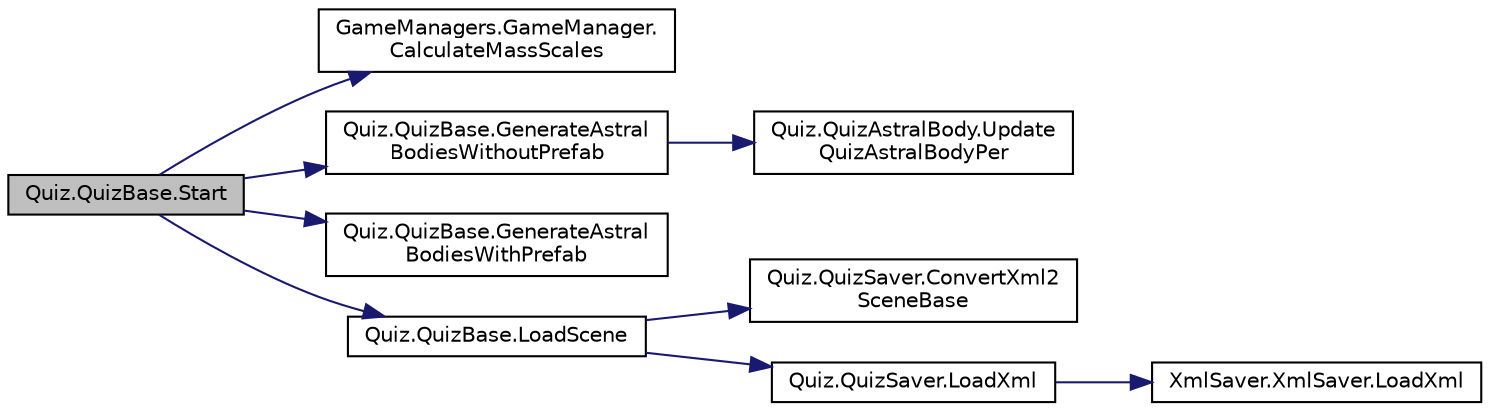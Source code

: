 digraph "Quiz.QuizBase.Start"
{
 // INTERACTIVE_SVG=YES
 // LATEX_PDF_SIZE
  edge [fontname="Helvetica",fontsize="10",labelfontname="Helvetica",labelfontsize="10"];
  node [fontname="Helvetica",fontsize="10",shape=record];
  rankdir="LR";
  Node1 [label="Quiz.QuizBase.Start",height=0.2,width=0.4,color="black", fillcolor="grey75", style="filled", fontcolor="black",tooltip="是否加载完成"];
  Node1 -> Node2 [color="midnightblue",fontsize="10",style="solid",fontname="Helvetica"];
  Node2 [label="GameManagers.GameManager.\lCalculateMassScales",height=0.2,width=0.4,color="black", fillcolor="white", style="filled",URL="$class_game_managers_1_1_game_manager.html#ab809f66044771ece537c01978381610f",tooltip="计算质量缩放"];
  Node1 -> Node3 [color="midnightblue",fontsize="10",style="solid",fontname="Helvetica"];
  Node3 [label="Quiz.QuizBase.GenerateAstral\lBodiesWithoutPrefab",height=0.2,width=0.4,color="black", fillcolor="white", style="filled",URL="$class_quiz_1_1_quiz_base.html#a844c34a243886e8781983ee0f1175a5e",tooltip=" "];
  Node3 -> Node4 [color="midnightblue",fontsize="10",style="solid",fontname="Helvetica"];
  Node4 [label="Quiz.QuizAstralBody.Update\lQuizAstralBodyPer",height=0.2,width=0.4,color="black", fillcolor="white", style="filled",URL="$class_quiz_1_1_quiz_astral_body.html#af25864e2c8217ca7ceb12af2d6221a5a",tooltip=" "];
  Node1 -> Node5 [color="midnightblue",fontsize="10",style="solid",fontname="Helvetica"];
  Node5 [label="Quiz.QuizBase.GenerateAstral\lBodiesWithPrefab",height=0.2,width=0.4,color="black", fillcolor="white", style="filled",URL="$class_quiz_1_1_quiz_base.html#a3e740a3e02b0fb33f66f30ca27d3becc",tooltip=" "];
  Node1 -> Node6 [color="midnightblue",fontsize="10",style="solid",fontname="Helvetica"];
  Node6 [label="Quiz.QuizBase.LoadScene",height=0.2,width=0.4,color="black", fillcolor="white", style="filled",URL="$class_quiz_1_1_quiz_base.html#a89bc488d570a05d7dea68aae8b9f7541",tooltip=" "];
  Node6 -> Node7 [color="midnightblue",fontsize="10",style="solid",fontname="Helvetica"];
  Node7 [label="Quiz.QuizSaver.ConvertXml2\lSceneBase",height=0.2,width=0.4,color="black", fillcolor="white", style="filled",URL="$class_quiz_1_1_quiz_saver.html#a84ca11181f95abe30a8659dc75587dc6",tooltip="将XML转为问题"];
  Node6 -> Node8 [color="midnightblue",fontsize="10",style="solid",fontname="Helvetica"];
  Node8 [label="Quiz.QuizSaver.LoadXml",height=0.2,width=0.4,color="black", fillcolor="white", style="filled",URL="$class_quiz_1_1_quiz_saver.html#aef41fcd137b407a0a895105e32eba5fe",tooltip="读取XML文件"];
  Node8 -> Node9 [color="midnightblue",fontsize="10",style="solid",fontname="Helvetica"];
  Node9 [label="XmlSaver.XmlSaver.LoadXml",height=0.2,width=0.4,color="black", fillcolor="white", style="filled",URL="$class_xml_saver_1_1_xml_saver.html#a054551363204272b7f5434a132e5835c",tooltip="加载XML"];
}
